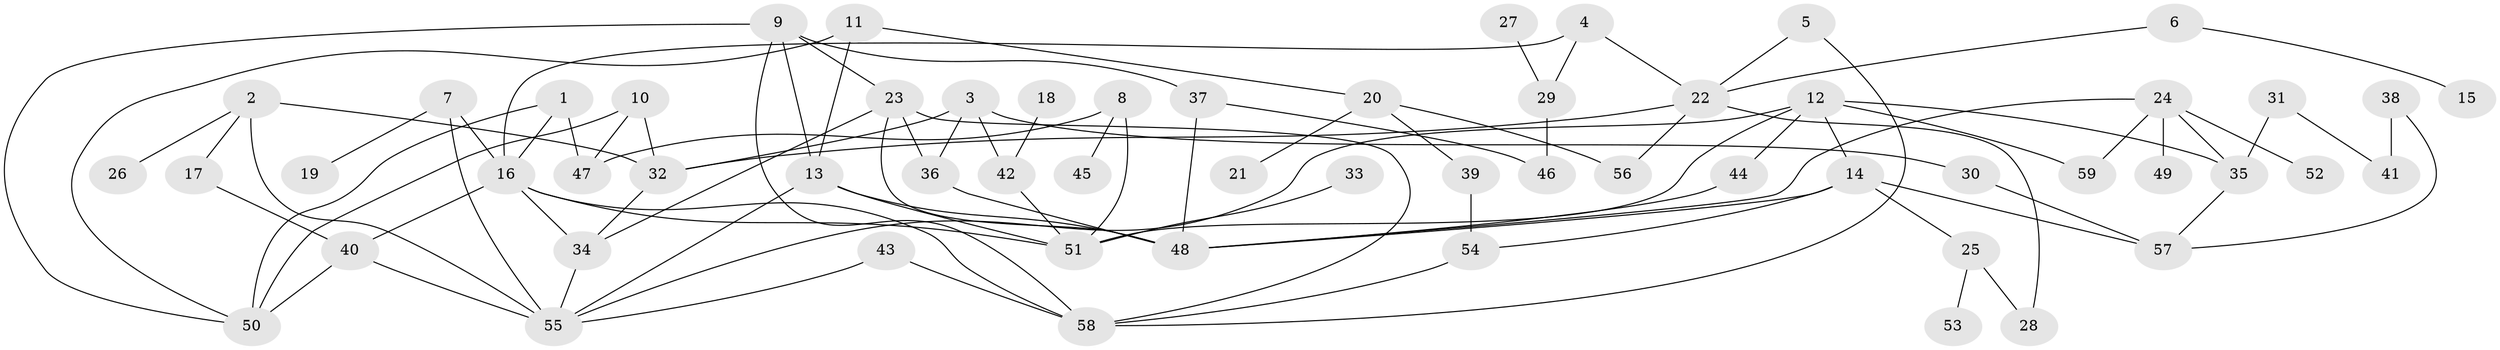 // original degree distribution, {4: 0.11224489795918367, 6: 0.04081632653061224, 5: 0.061224489795918366, 3: 0.19387755102040816, 2: 0.3469387755102041, 7: 0.02040816326530612, 8: 0.01020408163265306, 1: 0.21428571428571427}
// Generated by graph-tools (version 1.1) at 2025/36/03/04/25 23:36:08]
// undirected, 59 vertices, 93 edges
graph export_dot {
  node [color=gray90,style=filled];
  1;
  2;
  3;
  4;
  5;
  6;
  7;
  8;
  9;
  10;
  11;
  12;
  13;
  14;
  15;
  16;
  17;
  18;
  19;
  20;
  21;
  22;
  23;
  24;
  25;
  26;
  27;
  28;
  29;
  30;
  31;
  32;
  33;
  34;
  35;
  36;
  37;
  38;
  39;
  40;
  41;
  42;
  43;
  44;
  45;
  46;
  47;
  48;
  49;
  50;
  51;
  52;
  53;
  54;
  55;
  56;
  57;
  58;
  59;
  1 -- 16 [weight=1.0];
  1 -- 47 [weight=1.0];
  1 -- 50 [weight=1.0];
  2 -- 17 [weight=1.0];
  2 -- 26 [weight=1.0];
  2 -- 32 [weight=1.0];
  2 -- 55 [weight=2.0];
  3 -- 30 [weight=1.0];
  3 -- 32 [weight=1.0];
  3 -- 36 [weight=1.0];
  3 -- 42 [weight=1.0];
  4 -- 16 [weight=1.0];
  4 -- 22 [weight=1.0];
  4 -- 29 [weight=1.0];
  5 -- 22 [weight=1.0];
  5 -- 58 [weight=1.0];
  6 -- 15 [weight=1.0];
  6 -- 22 [weight=1.0];
  7 -- 16 [weight=1.0];
  7 -- 19 [weight=1.0];
  7 -- 55 [weight=1.0];
  8 -- 45 [weight=1.0];
  8 -- 47 [weight=1.0];
  8 -- 51 [weight=1.0];
  9 -- 13 [weight=1.0];
  9 -- 23 [weight=1.0];
  9 -- 37 [weight=1.0];
  9 -- 50 [weight=1.0];
  9 -- 58 [weight=1.0];
  10 -- 32 [weight=1.0];
  10 -- 47 [weight=1.0];
  10 -- 50 [weight=1.0];
  11 -- 13 [weight=1.0];
  11 -- 20 [weight=1.0];
  11 -- 50 [weight=1.0];
  12 -- 14 [weight=1.0];
  12 -- 35 [weight=1.0];
  12 -- 44 [weight=1.0];
  12 -- 51 [weight=1.0];
  12 -- 55 [weight=1.0];
  12 -- 59 [weight=1.0];
  13 -- 48 [weight=1.0];
  13 -- 51 [weight=1.0];
  13 -- 55 [weight=1.0];
  14 -- 25 [weight=1.0];
  14 -- 48 [weight=1.0];
  14 -- 54 [weight=1.0];
  14 -- 57 [weight=1.0];
  16 -- 34 [weight=1.0];
  16 -- 40 [weight=1.0];
  16 -- 51 [weight=1.0];
  16 -- 58 [weight=1.0];
  17 -- 40 [weight=1.0];
  18 -- 42 [weight=1.0];
  20 -- 21 [weight=1.0];
  20 -- 39 [weight=1.0];
  20 -- 56 [weight=1.0];
  22 -- 28 [weight=1.0];
  22 -- 32 [weight=1.0];
  22 -- 56 [weight=1.0];
  23 -- 34 [weight=1.0];
  23 -- 36 [weight=1.0];
  23 -- 48 [weight=1.0];
  23 -- 58 [weight=1.0];
  24 -- 35 [weight=1.0];
  24 -- 48 [weight=1.0];
  24 -- 49 [weight=1.0];
  24 -- 52 [weight=1.0];
  24 -- 59 [weight=1.0];
  25 -- 28 [weight=1.0];
  25 -- 53 [weight=1.0];
  27 -- 29 [weight=1.0];
  29 -- 46 [weight=1.0];
  30 -- 57 [weight=1.0];
  31 -- 35 [weight=1.0];
  31 -- 41 [weight=1.0];
  32 -- 34 [weight=1.0];
  33 -- 51 [weight=1.0];
  34 -- 55 [weight=1.0];
  35 -- 57 [weight=1.0];
  36 -- 48 [weight=1.0];
  37 -- 46 [weight=1.0];
  37 -- 48 [weight=1.0];
  38 -- 41 [weight=1.0];
  38 -- 57 [weight=1.0];
  39 -- 54 [weight=1.0];
  40 -- 50 [weight=1.0];
  40 -- 55 [weight=1.0];
  42 -- 51 [weight=1.0];
  43 -- 55 [weight=1.0];
  43 -- 58 [weight=1.0];
  44 -- 48 [weight=1.0];
  54 -- 58 [weight=1.0];
}
